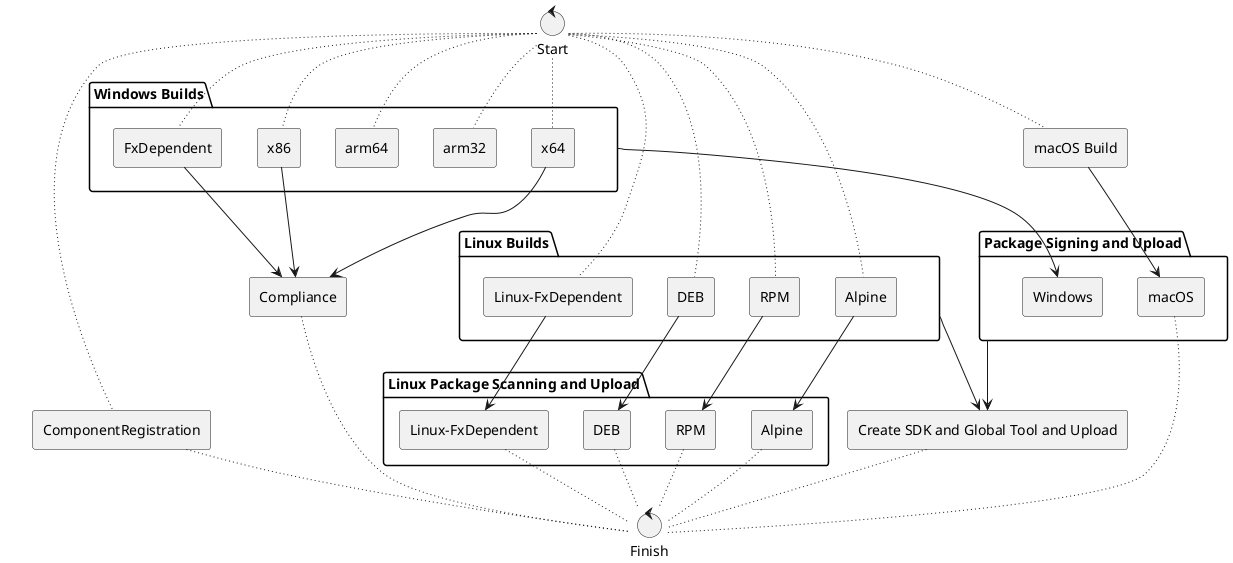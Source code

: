 @startuml

folder "Linux Builds" as LinuxBuilds {
    ' Define the build tasks as business processes
    agent "DEB"  as BuildDEB
    agent "RPM"  as BuildRPM
    agent "Alpine"  as BuildAlpine
    agent "Linux-FxDependent"  as BuildLinuxFx

}

agent "macOS Build"  as BuildMac

folder "Windows Builds" as WinBuilds {
    agent "x64"  as BuildWinX64
    agent "x86"  as BuildWinX86
    agent "arm32"  as BuildWinArm32
    agent "arm64"  as BuildWinArm64
    agent "FxDependent"  as BuildWinFx
}

agent "ComponentRegistration"  as BuildCG

folder "Linux Package Scanning and Upload" as PkgScanUploadLinux {
    agent "DEB"  as UploadDEB
    agent "RPM"  as UploadRPM
    agent "Alpine"  as UploadAlpine
    agent "Linux-FxDependent"  as UploadLinuxFx
}

folder "Package Signing and Upload" as PkgSignUpload {
    agent "macOS"  as SignMac

    agent "Windows"  as SignWin
}


agent "Compliance"  as Compliance


agent "Create SDK and Global Tool and Upload" as BuildNuGet


' Define finishing the build as a goal filled
control "Finish"  as Finish
control "Start" as Start

' map the various Upload task dependencies
BuildDEB -down-> UploadDEB
BuildRPM -down-> UploadRPM
BuildLinuxFx -down-> UploadLinuxFx
BuildAlpine -down-> UploadAlpine

' map all of the SignMac task dependencies
BuildMac -down-> SignMac

' map all of the SignWin task dependencies
WinBuilds -down-> SignWin
'BuildWinX64 -down-> SignWin
'BuildWinX86 -down-> SignWin
'BuildWinArm32 -down-> SignWin
'BuildWinArm64 -down-> SignWin
'BuildWinFx -down-> SignWin

' map all of the Compliance task dependencies
BuildWinX86 -down-> Compliance
BuildWinX64 -down-> Compliance
BuildWinFx -down-> Compliance

PkgSignUpload -down-> BuildNuGet
LinuxBuilds -down-> BuildNuGet

' map all leafs to finish
Compliance ~~ Finish
UploadAlpine ~~ Finish
UploadDEB ~~ Finish
UploadRPM ~~ Finish
UploadLinuxFx ~~ Finish
SignMac ~~ Finish
BuildCG ~~ Finish
BuildNuGet ~~ Finish

Start ~~ BuildDEB
Start ~~ BuildRPM
Start ~~ BuildAlpine
Start ~~ BuildLinuxFx
Start ~~ BuildMac
Start ~~ BuildWinX64
Start ~~ BuildWinX86
Start ~~ BuildWinFx
Start ~~ BuildWinArm32
Start ~~ BuildWinArm64
Start ~~ BuildCG

@enduml
